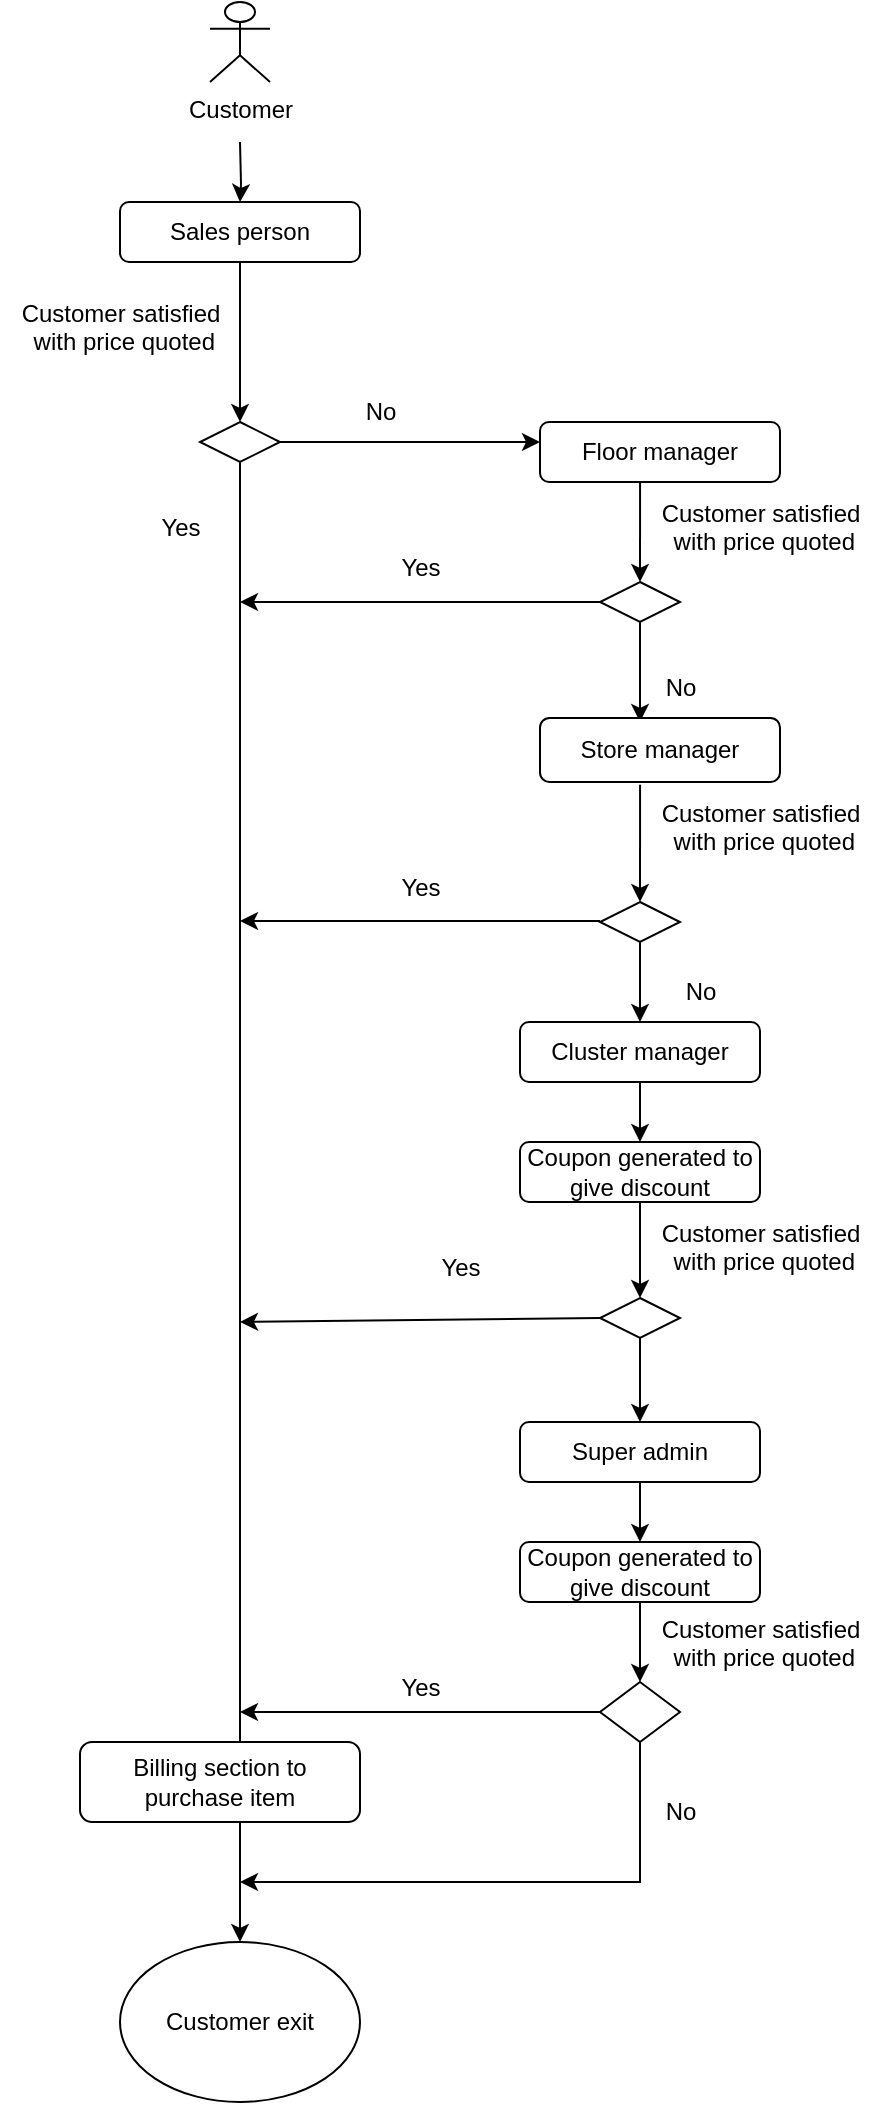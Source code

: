 <mxfile version="24.8.3">
  <diagram name="Page-1" id="XpcJKdMn18YEvZVLzPlW">
    <mxGraphModel dx="794" dy="420" grid="1" gridSize="10" guides="1" tooltips="1" connect="1" arrows="1" fold="1" page="1" pageScale="1" pageWidth="850" pageHeight="1100" math="0" shadow="0">
      <root>
        <mxCell id="0" />
        <mxCell id="1" parent="0" />
        <mxCell id="W4ItHxPQ94vcKU1DanOP-7" value="Customer exit" style="ellipse;whiteSpace=wrap;html=1;" vertex="1" parent="1">
          <mxGeometry x="240" y="1020" width="120" height="80" as="geometry" />
        </mxCell>
        <mxCell id="W4ItHxPQ94vcKU1DanOP-8" value="" style="rhombus;whiteSpace=wrap;html=1;" vertex="1" parent="1">
          <mxGeometry x="280" y="260" width="40" height="20" as="geometry" />
        </mxCell>
        <mxCell id="W4ItHxPQ94vcKU1DanOP-9" value="Customer" style="shape=umlActor;verticalLabelPosition=bottom;verticalAlign=top;html=1;outlineConnect=0;" vertex="1" parent="1">
          <mxGeometry x="285" y="50" width="30" height="40" as="geometry" />
        </mxCell>
        <mxCell id="W4ItHxPQ94vcKU1DanOP-14" value="" style="endArrow=classic;html=1;rounded=0;exitX=0.5;exitY=1;exitDx=0;exitDy=0;" edge="1" parent="1" target="W4ItHxPQ94vcKU1DanOP-8">
          <mxGeometry width="50" height="50" relative="1" as="geometry">
            <mxPoint x="300" y="180" as="sourcePoint" />
            <mxPoint x="350" y="170" as="targetPoint" />
          </mxGeometry>
        </mxCell>
        <mxCell id="W4ItHxPQ94vcKU1DanOP-15" value="" style="endArrow=classic;html=1;rounded=0;exitX=0.5;exitY=1;exitDx=0;exitDy=0;" edge="1" parent="1" source="W4ItHxPQ94vcKU1DanOP-8">
          <mxGeometry width="50" height="50" relative="1" as="geometry">
            <mxPoint x="306.72" y="280" as="sourcePoint" />
            <mxPoint x="300" y="1020" as="targetPoint" />
          </mxGeometry>
        </mxCell>
        <mxCell id="W4ItHxPQ94vcKU1DanOP-16" value="Yes" style="text;html=1;align=center;verticalAlign=middle;resizable=0;points=[];autosize=1;strokeColor=none;fillColor=none;" vertex="1" parent="1">
          <mxGeometry x="250" y="298" width="40" height="30" as="geometry" />
        </mxCell>
        <mxCell id="W4ItHxPQ94vcKU1DanOP-17" value="" style="endArrow=classic;html=1;rounded=0;entryX=0;entryY=0.5;entryDx=0;entryDy=0;exitX=1;exitY=0.5;exitDx=0;exitDy=0;" edge="1" parent="1" source="W4ItHxPQ94vcKU1DanOP-8">
          <mxGeometry width="50" height="50" relative="1" as="geometry">
            <mxPoint x="380" y="250" as="sourcePoint" />
            <mxPoint x="450" y="270" as="targetPoint" />
          </mxGeometry>
        </mxCell>
        <mxCell id="W4ItHxPQ94vcKU1DanOP-18" value="No" style="text;html=1;align=center;verticalAlign=middle;resizable=0;points=[];autosize=1;strokeColor=none;fillColor=none;" vertex="1" parent="1">
          <mxGeometry x="350" y="240" width="40" height="30" as="geometry" />
        </mxCell>
        <mxCell id="W4ItHxPQ94vcKU1DanOP-24" value="Customer satisfied&lt;div&gt;&amp;nbsp;with price quoted&lt;div&gt;&lt;br&gt;&lt;/div&gt;&lt;/div&gt;" style="text;html=1;align=center;verticalAlign=middle;resizable=0;points=[];autosize=1;strokeColor=none;fillColor=none;" vertex="1" parent="1">
          <mxGeometry x="180" y="190" width="120" height="60" as="geometry" />
        </mxCell>
        <mxCell id="W4ItHxPQ94vcKU1DanOP-25" value="" style="rhombus;whiteSpace=wrap;html=1;" vertex="1" parent="1">
          <mxGeometry x="480" y="340" width="40" height="20" as="geometry" />
        </mxCell>
        <mxCell id="W4ItHxPQ94vcKU1DanOP-26" value="" style="endArrow=classic;html=1;rounded=0;exitX=0.417;exitY=1.078;exitDx=0;exitDy=0;exitPerimeter=0;entryX=0.5;entryY=0;entryDx=0;entryDy=0;" edge="1" parent="1" target="W4ItHxPQ94vcKU1DanOP-25">
          <mxGeometry width="50" height="50" relative="1" as="geometry">
            <mxPoint x="500.04" y="287.34" as="sourcePoint" />
            <mxPoint x="430" y="320" as="targetPoint" />
          </mxGeometry>
        </mxCell>
        <mxCell id="W4ItHxPQ94vcKU1DanOP-29" value="Customer satisfied&lt;div&gt;&amp;nbsp;with price quoted&lt;div&gt;&lt;br&gt;&lt;/div&gt;&lt;/div&gt;" style="text;html=1;align=center;verticalAlign=middle;resizable=0;points=[];autosize=1;strokeColor=none;fillColor=none;" vertex="1" parent="1">
          <mxGeometry x="500" y="290" width="120" height="60" as="geometry" />
        </mxCell>
        <mxCell id="W4ItHxPQ94vcKU1DanOP-30" value="" style="endArrow=classic;html=1;rounded=0;exitX=0;exitY=0.5;exitDx=0;exitDy=0;" edge="1" parent="1" source="W4ItHxPQ94vcKU1DanOP-25">
          <mxGeometry width="50" height="50" relative="1" as="geometry">
            <mxPoint x="380" y="490" as="sourcePoint" />
            <mxPoint x="300" y="350" as="targetPoint" />
          </mxGeometry>
        </mxCell>
        <mxCell id="W4ItHxPQ94vcKU1DanOP-31" value="Yes" style="text;html=1;align=center;verticalAlign=middle;resizable=0;points=[];autosize=1;strokeColor=none;fillColor=none;" vertex="1" parent="1">
          <mxGeometry x="370" y="318" width="40" height="30" as="geometry" />
        </mxCell>
        <mxCell id="W4ItHxPQ94vcKU1DanOP-32" value="" style="endArrow=classic;html=1;rounded=0;exitX=0.5;exitY=1;exitDx=0;exitDy=0;exitPerimeter=0;" edge="1" parent="1" source="W4ItHxPQ94vcKU1DanOP-25">
          <mxGeometry width="50" height="50" relative="1" as="geometry">
            <mxPoint x="500" y="370" as="sourcePoint" />
            <mxPoint x="500" y="410" as="targetPoint" />
          </mxGeometry>
        </mxCell>
        <mxCell id="W4ItHxPQ94vcKU1DanOP-33" value="No" style="text;html=1;align=center;verticalAlign=middle;resizable=0;points=[];autosize=1;strokeColor=none;fillColor=none;" vertex="1" parent="1">
          <mxGeometry x="500" y="378" width="40" height="30" as="geometry" />
        </mxCell>
        <mxCell id="W4ItHxPQ94vcKU1DanOP-34" value="" style="rhombus;whiteSpace=wrap;html=1;" vertex="1" parent="1">
          <mxGeometry x="480" y="500" width="40" height="20" as="geometry" />
        </mxCell>
        <mxCell id="W4ItHxPQ94vcKU1DanOP-35" value="" style="endArrow=classic;html=1;rounded=0;exitX=0.417;exitY=1.042;exitDx=0;exitDy=0;exitPerimeter=0;entryX=0.5;entryY=0;entryDx=0;entryDy=0;" edge="1" parent="1" source="W4ItHxPQ94vcKU1DanOP-65" target="W4ItHxPQ94vcKU1DanOP-34">
          <mxGeometry width="50" height="50" relative="1" as="geometry">
            <mxPoint x="501.96" y="443.328" as="sourcePoint" />
            <mxPoint x="480" y="430" as="targetPoint" />
          </mxGeometry>
        </mxCell>
        <mxCell id="W4ItHxPQ94vcKU1DanOP-36" value="Customer satisfied&lt;div&gt;&amp;nbsp;with price quoted&lt;div&gt;&lt;br&gt;&lt;/div&gt;&lt;/div&gt;" style="text;html=1;align=center;verticalAlign=middle;resizable=0;points=[];autosize=1;strokeColor=none;fillColor=none;" vertex="1" parent="1">
          <mxGeometry x="500" y="440" width="120" height="60" as="geometry" />
        </mxCell>
        <mxCell id="W4ItHxPQ94vcKU1DanOP-37" value="" style="endArrow=classic;html=1;rounded=0;exitX=0;exitY=0.5;exitDx=0;exitDy=0;" edge="1" parent="1">
          <mxGeometry width="50" height="50" relative="1" as="geometry">
            <mxPoint x="480" y="509.5" as="sourcePoint" />
            <mxPoint x="300" y="509.5" as="targetPoint" />
          </mxGeometry>
        </mxCell>
        <mxCell id="W4ItHxPQ94vcKU1DanOP-38" value="Yes" style="text;html=1;align=center;verticalAlign=middle;resizable=0;points=[];autosize=1;strokeColor=none;fillColor=none;" vertex="1" parent="1">
          <mxGeometry x="370" y="478" width="40" height="30" as="geometry" />
        </mxCell>
        <mxCell id="W4ItHxPQ94vcKU1DanOP-40" value="" style="endArrow=classic;html=1;rounded=0;entryX=0.5;entryY=0;entryDx=0;entryDy=0;" edge="1" parent="1" target="W4ItHxPQ94vcKU1DanOP-66">
          <mxGeometry width="50" height="50" relative="1" as="geometry">
            <mxPoint x="500" y="520" as="sourcePoint" />
            <mxPoint x="502.68" y="563.99" as="targetPoint" />
          </mxGeometry>
        </mxCell>
        <mxCell id="W4ItHxPQ94vcKU1DanOP-41" value="No" style="text;html=1;align=center;verticalAlign=middle;resizable=0;points=[];autosize=1;strokeColor=none;fillColor=none;" vertex="1" parent="1">
          <mxGeometry x="510" y="530" width="40" height="30" as="geometry" />
        </mxCell>
        <mxCell id="W4ItHxPQ94vcKU1DanOP-43" value="Coupon generated to give discount" style="rounded=1;whiteSpace=wrap;html=1;" vertex="1" parent="1">
          <mxGeometry x="440" y="620" width="120" height="30" as="geometry" />
        </mxCell>
        <mxCell id="W4ItHxPQ94vcKU1DanOP-44" value="" style="endArrow=classic;html=1;rounded=0;exitX=0.5;exitY=1;exitDx=0;exitDy=0;entryX=0.5;entryY=0;entryDx=0;entryDy=0;" edge="1" parent="1" source="W4ItHxPQ94vcKU1DanOP-66" target="W4ItHxPQ94vcKU1DanOP-43">
          <mxGeometry width="50" height="50" relative="1" as="geometry">
            <mxPoint x="510" y="590" as="sourcePoint" />
            <mxPoint x="430" y="670" as="targetPoint" />
          </mxGeometry>
        </mxCell>
        <mxCell id="W4ItHxPQ94vcKU1DanOP-45" value="" style="rhombus;whiteSpace=wrap;html=1;" vertex="1" parent="1">
          <mxGeometry x="480" y="698" width="40" height="20" as="geometry" />
        </mxCell>
        <mxCell id="W4ItHxPQ94vcKU1DanOP-46" value="" style="endArrow=classic;html=1;rounded=0;entryX=0.5;entryY=0;entryDx=0;entryDy=0;exitX=0.5;exitY=1;exitDx=0;exitDy=0;" edge="1" parent="1" source="W4ItHxPQ94vcKU1DanOP-43" target="W4ItHxPQ94vcKU1DanOP-45">
          <mxGeometry width="50" height="50" relative="1" as="geometry">
            <mxPoint x="510" y="680" as="sourcePoint" />
            <mxPoint x="560" y="630" as="targetPoint" />
          </mxGeometry>
        </mxCell>
        <mxCell id="W4ItHxPQ94vcKU1DanOP-48" value="Customer satisfied&lt;div&gt;&amp;nbsp;with price quoted&lt;div&gt;&lt;br&gt;&lt;/div&gt;&lt;/div&gt;" style="text;html=1;align=center;verticalAlign=middle;resizable=0;points=[];autosize=1;strokeColor=none;fillColor=none;" vertex="1" parent="1">
          <mxGeometry x="500" y="650" width="120" height="60" as="geometry" />
        </mxCell>
        <mxCell id="W4ItHxPQ94vcKU1DanOP-49" value="" style="endArrow=classic;html=1;rounded=0;exitX=0;exitY=0.5;exitDx=0;exitDy=0;" edge="1" parent="1" source="W4ItHxPQ94vcKU1DanOP-45">
          <mxGeometry width="50" height="50" relative="1" as="geometry">
            <mxPoint x="380" y="730" as="sourcePoint" />
            <mxPoint x="300" y="710" as="targetPoint" />
          </mxGeometry>
        </mxCell>
        <mxCell id="W4ItHxPQ94vcKU1DanOP-50" value="Yes" style="text;html=1;align=center;verticalAlign=middle;resizable=0;points=[];autosize=1;strokeColor=none;fillColor=none;" vertex="1" parent="1">
          <mxGeometry x="390" y="668" width="40" height="30" as="geometry" />
        </mxCell>
        <mxCell id="W4ItHxPQ94vcKU1DanOP-51" value="" style="endArrow=classic;html=1;rounded=0;exitX=0.5;exitY=1;exitDx=0;exitDy=0;" edge="1" parent="1" source="W4ItHxPQ94vcKU1DanOP-45">
          <mxGeometry width="50" height="50" relative="1" as="geometry">
            <mxPoint x="380" y="730" as="sourcePoint" />
            <mxPoint x="500" y="760" as="targetPoint" />
          </mxGeometry>
        </mxCell>
        <mxCell id="W4ItHxPQ94vcKU1DanOP-52" value="Coupon generated to give discount" style="rounded=1;whiteSpace=wrap;html=1;" vertex="1" parent="1">
          <mxGeometry x="440" y="820" width="120" height="30" as="geometry" />
        </mxCell>
        <mxCell id="W4ItHxPQ94vcKU1DanOP-53" value="Customer satisfied&lt;div&gt;&amp;nbsp;with price quoted&lt;div&gt;&lt;br&gt;&lt;/div&gt;&lt;/div&gt;" style="text;html=1;align=center;verticalAlign=middle;resizable=0;points=[];autosize=1;strokeColor=none;fillColor=none;" vertex="1" parent="1">
          <mxGeometry x="500" y="848" width="120" height="60" as="geometry" />
        </mxCell>
        <mxCell id="W4ItHxPQ94vcKU1DanOP-54" value="" style="rhombus;whiteSpace=wrap;html=1;" vertex="1" parent="1">
          <mxGeometry x="480" y="890" width="40" height="30" as="geometry" />
        </mxCell>
        <mxCell id="W4ItHxPQ94vcKU1DanOP-56" value="" style="endArrow=classic;html=1;rounded=0;exitX=0.5;exitY=1;exitDx=0;exitDy=0;" edge="1" parent="1" source="W4ItHxPQ94vcKU1DanOP-67">
          <mxGeometry width="50" height="50" relative="1" as="geometry">
            <mxPoint x="510" y="790" as="sourcePoint" />
            <mxPoint x="500" y="820" as="targetPoint" />
          </mxGeometry>
        </mxCell>
        <mxCell id="W4ItHxPQ94vcKU1DanOP-57" value="" style="endArrow=classic;html=1;rounded=0;exitX=0.5;exitY=1;exitDx=0;exitDy=0;entryX=0.5;entryY=0;entryDx=0;entryDy=0;" edge="1" parent="1" source="W4ItHxPQ94vcKU1DanOP-52" target="W4ItHxPQ94vcKU1DanOP-54">
          <mxGeometry width="50" height="50" relative="1" as="geometry">
            <mxPoint x="450" y="900" as="sourcePoint" />
            <mxPoint x="500" y="850" as="targetPoint" />
          </mxGeometry>
        </mxCell>
        <mxCell id="W4ItHxPQ94vcKU1DanOP-58" value="" style="endArrow=classic;html=1;rounded=0;exitX=0;exitY=0.5;exitDx=0;exitDy=0;" edge="1" parent="1" source="W4ItHxPQ94vcKU1DanOP-54">
          <mxGeometry width="50" height="50" relative="1" as="geometry">
            <mxPoint x="350" y="960" as="sourcePoint" />
            <mxPoint x="300" y="905" as="targetPoint" />
          </mxGeometry>
        </mxCell>
        <mxCell id="W4ItHxPQ94vcKU1DanOP-59" value="" style="endArrow=classic;html=1;rounded=0;exitX=0.5;exitY=1;exitDx=0;exitDy=0;" edge="1" parent="1" source="W4ItHxPQ94vcKU1DanOP-54">
          <mxGeometry width="50" height="50" relative="1" as="geometry">
            <mxPoint x="490" y="990" as="sourcePoint" />
            <mxPoint x="300" y="990" as="targetPoint" />
            <Array as="points">
              <mxPoint x="500" y="990" />
            </Array>
          </mxGeometry>
        </mxCell>
        <mxCell id="W4ItHxPQ94vcKU1DanOP-60" value="Yes" style="text;html=1;align=center;verticalAlign=middle;resizable=0;points=[];autosize=1;strokeColor=none;fillColor=none;" vertex="1" parent="1">
          <mxGeometry x="370" y="878" width="40" height="30" as="geometry" />
        </mxCell>
        <mxCell id="W4ItHxPQ94vcKU1DanOP-61" value="No" style="text;html=1;align=center;verticalAlign=middle;resizable=0;points=[];autosize=1;strokeColor=none;fillColor=none;" vertex="1" parent="1">
          <mxGeometry x="500" y="940" width="40" height="30" as="geometry" />
        </mxCell>
        <mxCell id="W4ItHxPQ94vcKU1DanOP-62" value="Billing section to purchase item" style="rounded=1;whiteSpace=wrap;html=1;" vertex="1" parent="1">
          <mxGeometry x="220" y="920" width="140" height="40" as="geometry" />
        </mxCell>
        <mxCell id="W4ItHxPQ94vcKU1DanOP-64" value="Floor manager" style="rounded=1;whiteSpace=wrap;html=1;" vertex="1" parent="1">
          <mxGeometry x="450" y="260" width="120" height="30" as="geometry" />
        </mxCell>
        <mxCell id="W4ItHxPQ94vcKU1DanOP-65" value="Store manager" style="rounded=1;whiteSpace=wrap;html=1;" vertex="1" parent="1">
          <mxGeometry x="450" y="408" width="120" height="32" as="geometry" />
        </mxCell>
        <mxCell id="W4ItHxPQ94vcKU1DanOP-66" value="Cluster manager" style="rounded=1;whiteSpace=wrap;html=1;" vertex="1" parent="1">
          <mxGeometry x="440" y="560" width="120" height="30" as="geometry" />
        </mxCell>
        <mxCell id="W4ItHxPQ94vcKU1DanOP-67" value="Super admin" style="rounded=1;whiteSpace=wrap;html=1;" vertex="1" parent="1">
          <mxGeometry x="440" y="760" width="120" height="30" as="geometry" />
        </mxCell>
        <mxCell id="W4ItHxPQ94vcKU1DanOP-68" value="" style="edgeStyle=orthogonalEdgeStyle;rounded=0;orthogonalLoop=1;jettySize=auto;html=1;" edge="1" parent="1" target="W4ItHxPQ94vcKU1DanOP-63">
          <mxGeometry relative="1" as="geometry">
            <mxPoint x="300" y="120" as="sourcePoint" />
            <mxPoint x="300" y="150" as="targetPoint" />
          </mxGeometry>
        </mxCell>
        <mxCell id="W4ItHxPQ94vcKU1DanOP-63" value="Sales person" style="rounded=1;whiteSpace=wrap;html=1;" vertex="1" parent="1">
          <mxGeometry x="240" y="150" width="120" height="30" as="geometry" />
        </mxCell>
        <mxCell id="W4ItHxPQ94vcKU1DanOP-73" style="edgeStyle=orthogonalEdgeStyle;rounded=0;orthogonalLoop=1;jettySize=auto;html=1;exitX=0.5;exitY=1;exitDx=0;exitDy=0;" edge="1" parent="1" source="W4ItHxPQ94vcKU1DanOP-52" target="W4ItHxPQ94vcKU1DanOP-52">
          <mxGeometry relative="1" as="geometry" />
        </mxCell>
      </root>
    </mxGraphModel>
  </diagram>
</mxfile>

